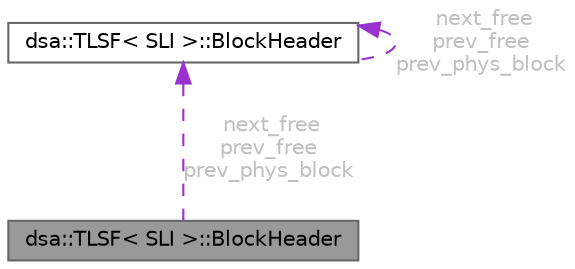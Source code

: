 digraph "dsa::TLSF&lt; SLI &gt;::BlockHeader"
{
 // LATEX_PDF_SIZE
  bgcolor="transparent";
  edge [fontname=Helvetica,fontsize=10,labelfontname=Helvetica,labelfontsize=10];
  node [fontname=Helvetica,fontsize=10,shape=box,height=0.2,width=0.4];
  Node1 [id="Node000001",label="dsa::TLSF\< SLI \>::BlockHeader",height=0.2,width=0.4,color="gray40", fillcolor="grey60", style="filled", fontcolor="black",tooltip=" "];
  Node2 -> Node1 [id="edge1_Node000001_Node000002",dir="back",color="darkorchid3",style="dashed",tooltip=" ",label=" next_free\nprev_free\nprev_phys_block",fontcolor="grey" ];
  Node2 [id="Node000002",label="dsa::TLSF\< SLI \>::BlockHeader",height=0.2,width=0.4,color="gray40", fillcolor="white", style="filled",URL="$structdsa_1_1_t_l_s_f_1_1_block_header.html",tooltip=" "];
  Node2 -> Node2 [id="edge2_Node000002_Node000002",dir="back",color="darkorchid3",style="dashed",tooltip=" ",label=" next_free\nprev_free\nprev_phys_block",fontcolor="grey" ];
}
